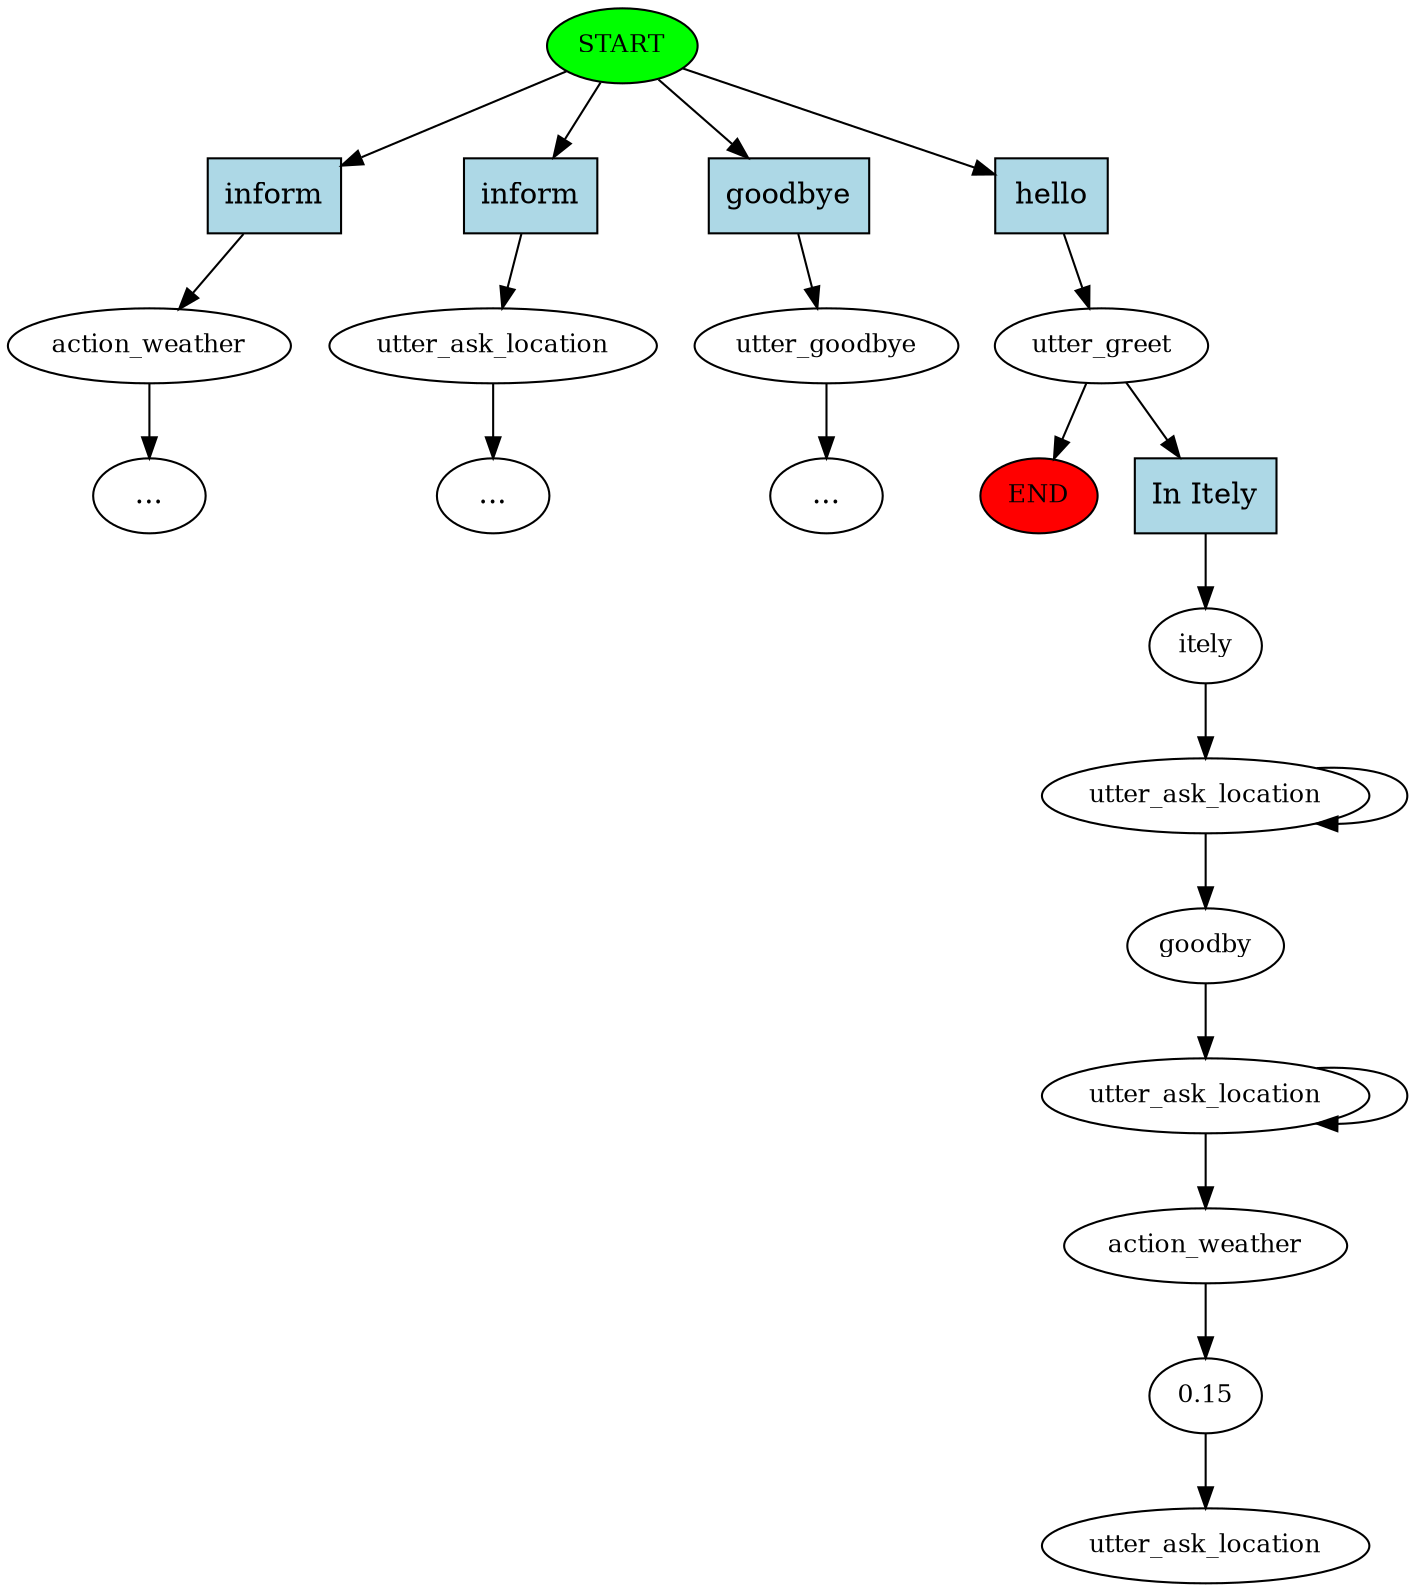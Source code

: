 digraph  {
0 [class="start active", fillcolor=green, fontsize=12, label=START, style=filled];
"-1" [class=end, fillcolor=red, fontsize=12, label=END, style=filled];
1 [class="", fontsize=12, label=action_weather];
"-3" [class=ellipsis, label="..."];
2 [class="", fontsize=12, label=utter_ask_location];
"-4" [class=ellipsis, label="..."];
3 [class="", fontsize=12, label=utter_goodbye];
"-5" [class=ellipsis, label="..."];
4 [class=active, fontsize=12, label=utter_greet];
6 [class=active, fontsize=12, label=itely];
7 [class=active, fontsize=12, label=utter_ask_location];
11 [class=active, fontsize=12, label=goodby];
12 [class=active, fontsize=12, label=utter_ask_location];
18 [class=active, fontsize=12, label=action_weather];
19 [class=active, fontsize=12, label="0.15"];
20 [class="dashed active", fontsize=12, label=utter_ask_location];
21 [class=intent, fillcolor=lightblue, label=inform, shape=rect, style=filled];
22 [class=intent, fillcolor=lightblue, label=inform, shape=rect, style=filled];
23 [class=intent, fillcolor=lightblue, label=goodbye, shape=rect, style=filled];
24 [class="intent active", fillcolor=lightblue, label=hello, shape=rect, style=filled];
25 [class="intent active", fillcolor=lightblue, label="In Itely", shape=rect, style=filled];
0 -> 21  [class="", key=0];
0 -> 22  [class="", key=0];
0 -> 23  [class="", key=0];
0 -> 24  [class=active, key=0];
1 -> "-3"  [class="", key=NONE, label=""];
2 -> "-4"  [class="", key=NONE, label=""];
3 -> "-5"  [class="", key=NONE, label=""];
4 -> "-1"  [class="", key=NONE, label=""];
4 -> 25  [class=active, key=0];
6 -> 7  [class=active, key=NONE, label=""];
7 -> 7  [class=active, key=NONE, label=""];
7 -> 11  [class=active, key=NONE, label=""];
11 -> 12  [class=active, key=NONE, label=""];
12 -> 12  [class=active, key=NONE, label=""];
12 -> 18  [class=active, key=NONE, label=""];
18 -> 19  [class=active, key=NONE, label=""];
19 -> 20  [class=active, key=NONE, label=""];
21 -> 1  [class="", key=0];
22 -> 2  [class="", key=0];
23 -> 3  [class="", key=0];
24 -> 4  [class=active, key=0];
25 -> 6  [class=active, key=0];
}
